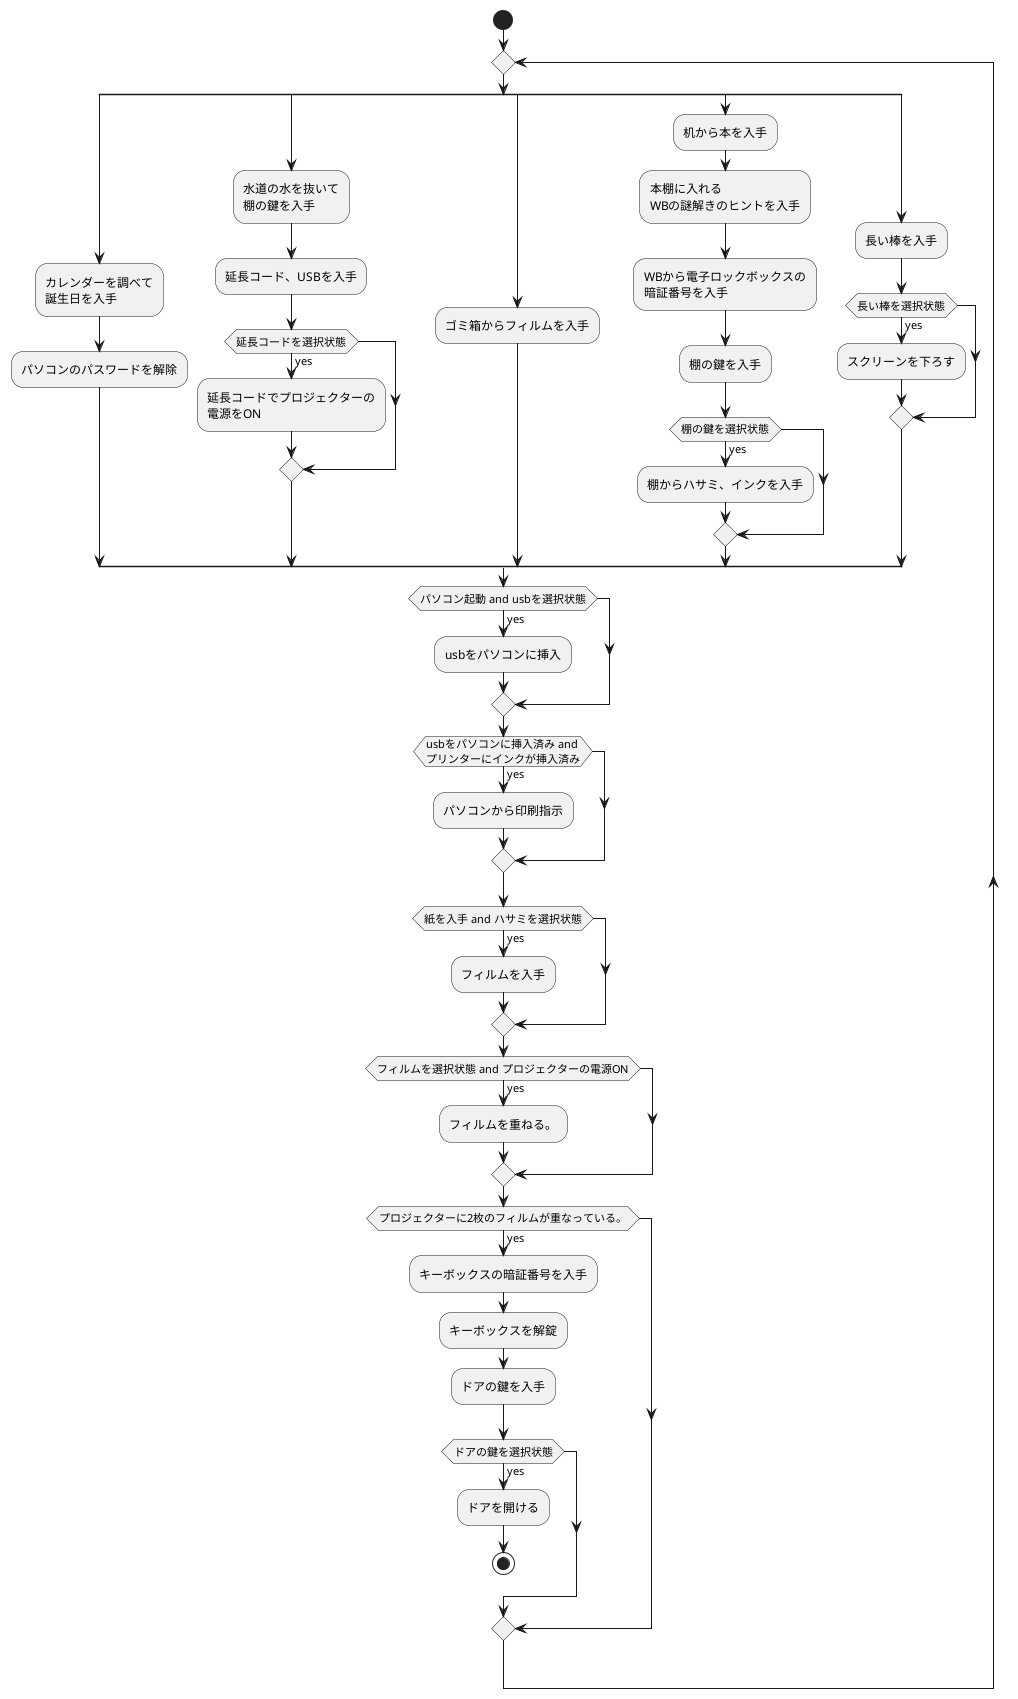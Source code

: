 @startuml
start
    repeat
        split
            :カレンダーを調べて
            誕生日を入手;
            :パソコンのパスワードを解除;
        split again
            :水道の水を抜いて
            棚の鍵を入手;
            :延長コード、USBを入手;
            if(延長コードを選択状態) then (yes)
                :延長コードでプロジェクターの
                電源をON;
            endif

        split again
            :ゴミ箱からフィルムを入手;
        split again
            :机から本を入手;
            :本棚に入れる
            WBの謎解きのヒントを入手;
            :WBから電子ロックボックスの
            暗証番号を入手;
            :棚の鍵を入手;
            if(棚の鍵を選択状態) then (yes)
                :棚からハサミ、インクを入手;
            endif
        split again
            :長い棒を入手;
            if(長い棒を選択状態) then (yes)
                :スクリーンを下ろす;
            endif
        end split

        if (パソコン起動 and usbを選択状態) then (yes)
            :usbをパソコンに挿入;
        endif
        if(usbをパソコンに挿入済み and \nプリンターにインクが挿入済み) then (yes)
            :パソコンから印刷指示;
        endif
        if(紙を入手 and ハサミを選択状態) then (yes)
            :フィルムを入手;
        endif

        if(フィルムを選択状態 and プロジェクターの電源ON) then (yes)
            :フィルムを重ねる。;
        endif 
        if(プロジェクターに2枚のフィルムが重なっている。) then (yes)
            :キーボックスの暗証番号を入手;
            :キーボックスを解錠;
            :ドアの鍵を入手;
            if(ドアの鍵を選択状態) then (yes)
                :ドアを開ける;
                stop
            endif 


@enduml

